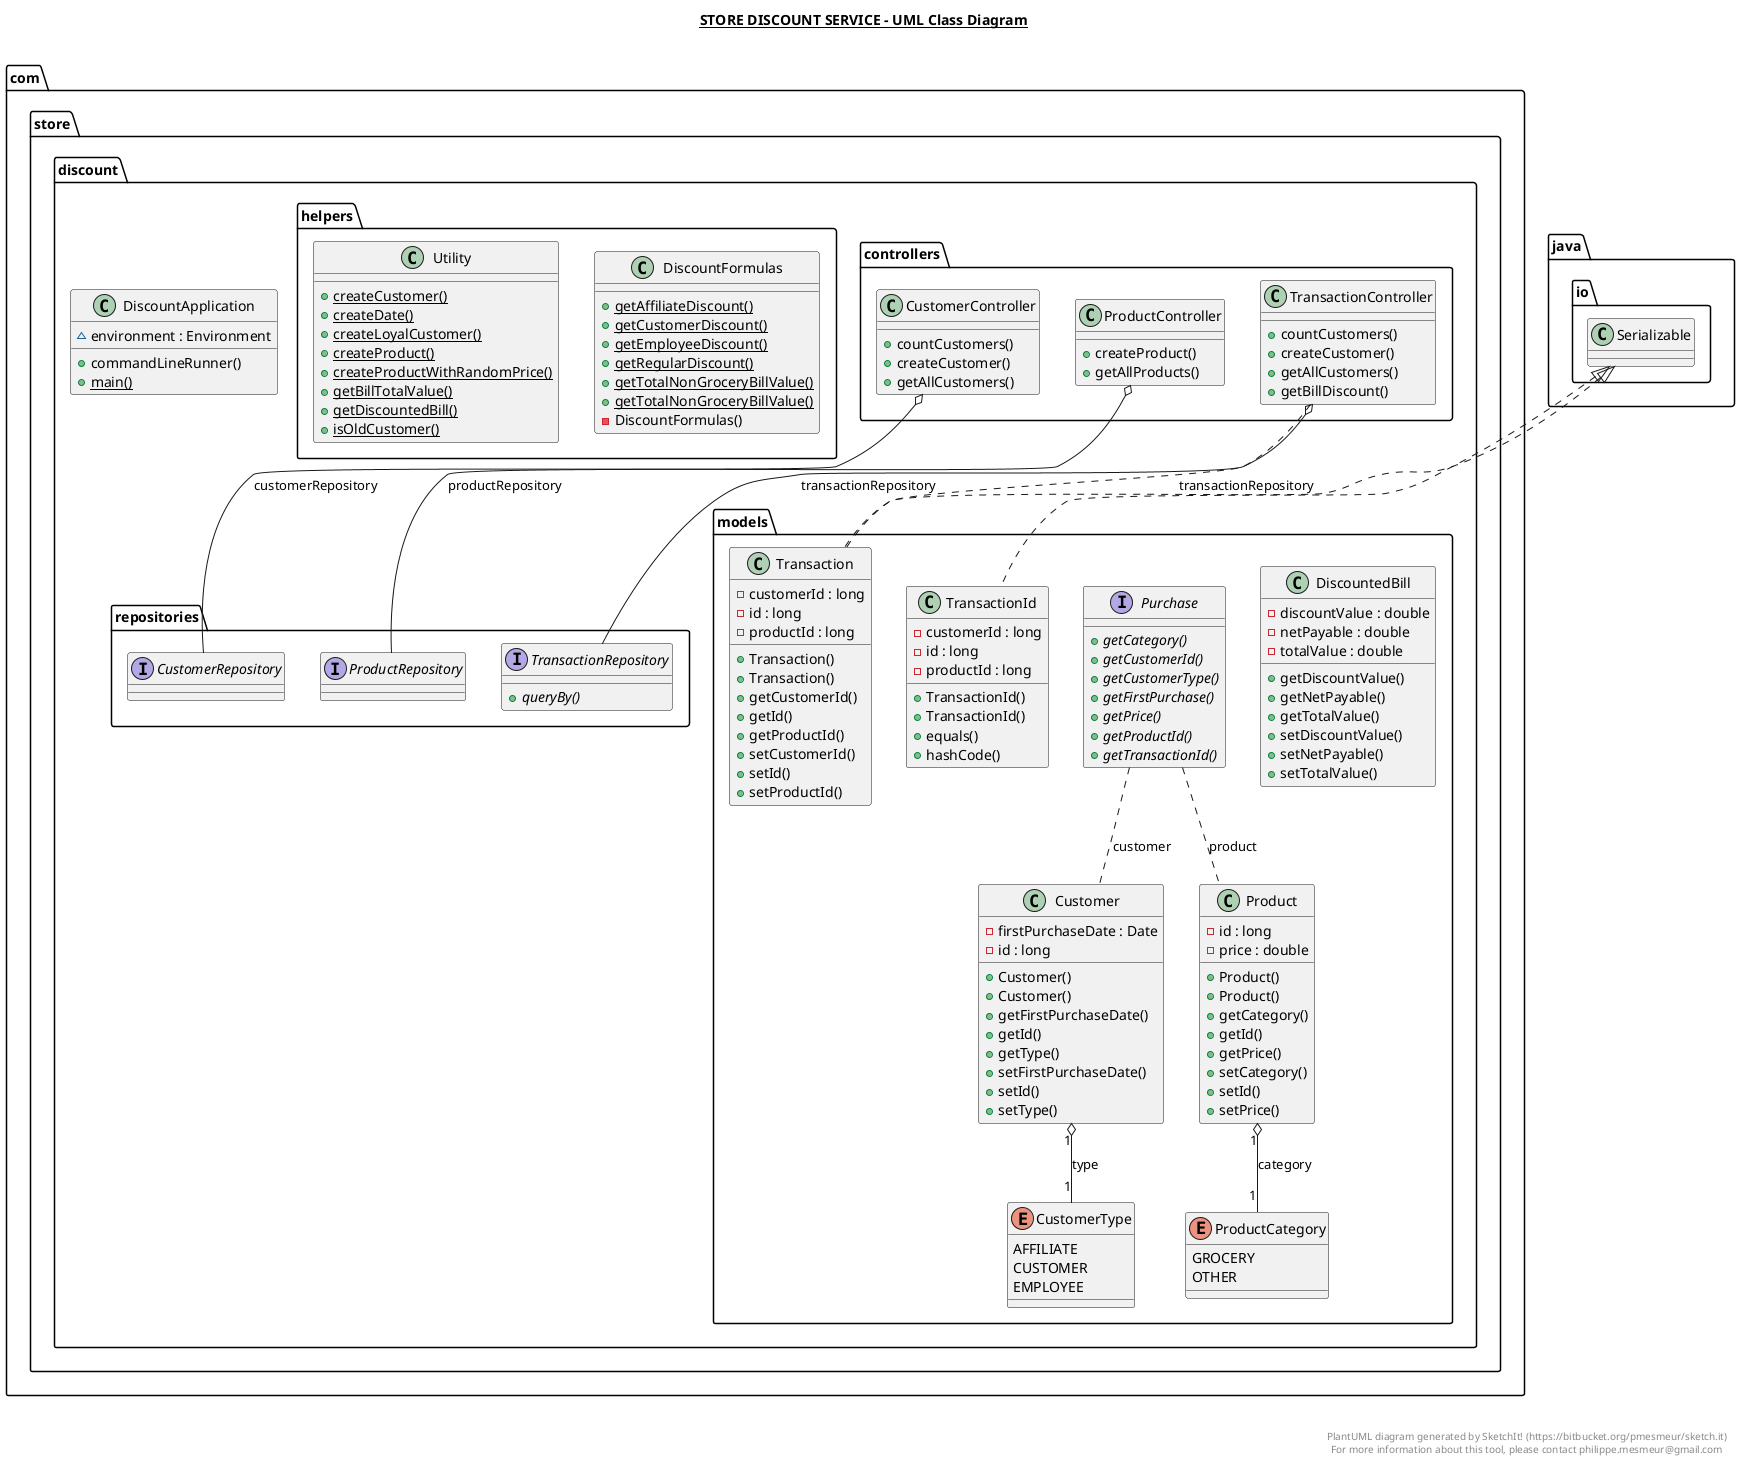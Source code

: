 @startuml

title __STORE DISCOUNT SERVICE - UML Class Diagram__\n

    class com.store.discount.DiscountApplication {
        ~ environment : Environment
        + commandLineRunner()
        {static} + main()
    }

    class com.store.discount.controllers.CustomerController {
        + countCustomers()
        + createCustomer()
        + getAllCustomers()
    }

    class com.store.discount.controllers.ProductController {
        + createProduct()
        + getAllProducts()
    }

      class com.store.discount.controllers.TransactionController {
          + countCustomers()
          + createCustomer()
          + getAllCustomers()
          + getBillDiscount()
      }

  
      class com.store.discount.models.Customer {
                - firstPurchaseDate : Date
                - id : long
                + Customer()
                + Customer()
                + getFirstPurchaseDate()
                + getId()
                + getType()
                + setFirstPurchaseDate()
                + setId()
                + setType()
      }
   
      enum com.store.discount.models.CustomerType {
            AFFILIATE
            CUSTOMER
            EMPLOYEE

      }
   
      class com.store.discount.models.DiscountedBill {
          - discountValue : double
          - netPayable : double
          - totalValue : double
          + getDiscountValue()
          + getNetPayable()
          + getTotalValue()
          + setDiscountValue()
          + setNetPayable()
          + setTotalValue()
      }

      class com.store.discount.models.Product {
          - id : long
          - price : double
          + Product()
          + Product()
          + getCategory()
          + getId()
          + getPrice()
          + setCategory()
          + setId()
          + setPrice()
      }

      enum com.store.discount.models.ProductCategory {
        GROCERY
        OTHER
      }

      interface com.store.discount.models.Purchase {
          {abstract} + getCategory()
          {abstract} + getCustomerId()
          {abstract} + getCustomerType()
          {abstract} + getFirstPurchase()
          {abstract} + getPrice()
          {abstract} + getProductId()
          {abstract} + getTransactionId()
      }

      class com.store.discount.models.Transaction {
          - customerId : long
          - id : long
          - productId : long
          + Transaction()
          + Transaction()
          + getCustomerId()
          + getId()
          + getProductId()
          + setCustomerId()
          + setId()
          + setProductId()
      }
  
   
      class com.store.discount.models.TransactionId {
          - customerId : long
          - id : long
          - productId : long
          + TransactionId()
          + TransactionId()
          + equals()
          + hashCode()
      }


      interface com.store.discount.repositories.CustomerRepository {
      }


      interface com.store.discount.repositories.ProductRepository {
      }


      interface com.store.discount.repositories.TransactionRepository {
        {abstract} + queryBy()
      }

      class com.store.discount.helpers.DiscountFormulas {
                {static} + getAffiliateDiscount()
                {static} + getCustomerDiscount()
                {static} + getEmployeeDiscount()
                {static} + getRegularDiscount()
                {static} + getTotalNonGroceryBillValue()
                {static} + getTotalNonGroceryBillValue()
                - DiscountFormulas()
        }


            class com.store.discount.helpers.Utility {
                {static} + createCustomer()
                {static} + createDate()
                {static} + createLoyalCustomer()
                {static} + createProduct()
                {static} + createProductWithRandomPrice()
                {static} + getBillTotalValue()
                {static} + getDiscountedBill()
                {static} + isOldCustomer()
            }

  com.store.discount.controllers.CustomerController o-- com.store.discount.repositories.CustomerRepository : customerRepository
  com.store.discount.controllers.ProductController o-- com.store.discount.repositories.ProductRepository : productRepository
  com.store.discount.controllers.TransactionController o-- com.store.discount.repositories.TransactionRepository : transactionRepository
  com.store.discount.models.Customer "1" o--  "1" com.store.discount.models.CustomerType : type
  com.store.discount.models.Product "1" o-- "1" com.store.discount.models.ProductCategory : category
  com.store.discount.models.Purchase .. com.store.discount.models.Customer : customer
  com.store.discount.models.Purchase .. com.store.discount.models.Product : product
  com.store.discount.models.Transaction .up.|> java.io.Serializable
  com.store.discount.models.TransactionId .up.|> java.io.Serializable
  com.store.discount.controllers.TransactionController .. com.store.discount.models.Transaction : transactionRepository


right footer


PlantUML diagram generated by SketchIt! (https://bitbucket.org/pmesmeur/sketch.it)
For more information about this tool, please contact philippe.mesmeur@gmail.com
endfooter

@enduml
